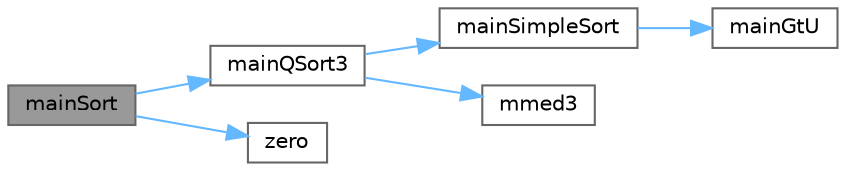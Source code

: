 digraph "mainSort"
{
 // LATEX_PDF_SIZE
  bgcolor="transparent";
  edge [fontname=Helvetica,fontsize=10,labelfontname=Helvetica,labelfontsize=10];
  node [fontname=Helvetica,fontsize=10,shape=box,height=0.2,width=0.4];
  rankdir="LR";
  Node1 [id="Node000001",label="mainSort",height=0.2,width=0.4,color="gray40", fillcolor="grey60", style="filled", fontcolor="black",tooltip=" "];
  Node1 -> Node2 [id="edge1_Node000001_Node000002",color="steelblue1",style="solid",tooltip=" "];
  Node2 [id="Node000002",label="mainQSort3",height=0.2,width=0.4,color="grey40", fillcolor="white", style="filled",URL="$blocksort_8cpp.html#a0faf2c2ea5d69baca739f6612c28996e",tooltip=" "];
  Node2 -> Node3 [id="edge2_Node000002_Node000003",color="steelblue1",style="solid",tooltip=" "];
  Node3 [id="Node000003",label="mainSimpleSort",height=0.2,width=0.4,color="grey40", fillcolor="white", style="filled",URL="$blocksort_8cpp.html#a34d7c73122912f5523c463cfea52e411",tooltip=" "];
  Node3 -> Node4 [id="edge3_Node000003_Node000004",color="steelblue1",style="solid",tooltip=" "];
  Node4 [id="Node000004",label="mainGtU",height=0.2,width=0.4,color="grey40", fillcolor="white", style="filled",URL="$blocksort_8cpp.html#a882078956f037064a81174c41e6d8c86",tooltip=" "];
  Node2 -> Node5 [id="edge4_Node000002_Node000005",color="steelblue1",style="solid",tooltip=" "];
  Node5 [id="Node000005",label="mmed3",height=0.2,width=0.4,color="grey40", fillcolor="white", style="filled",URL="$blocksort_8cpp.html#a32ccd285df30cb6839255350d40fdf77",tooltip=" "];
  Node1 -> Node6 [id="edge5_Node000001_Node000006",color="steelblue1",style="solid",tooltip=" "];
  Node6 [id="Node000006",label="zero",height=0.2,width=0.4,color="grey40", fillcolor="white", style="filled",URL="$svd__common_8h.html#a4a86f5596ff1afa9113ff6cc07a60453",tooltip=" "];
}
